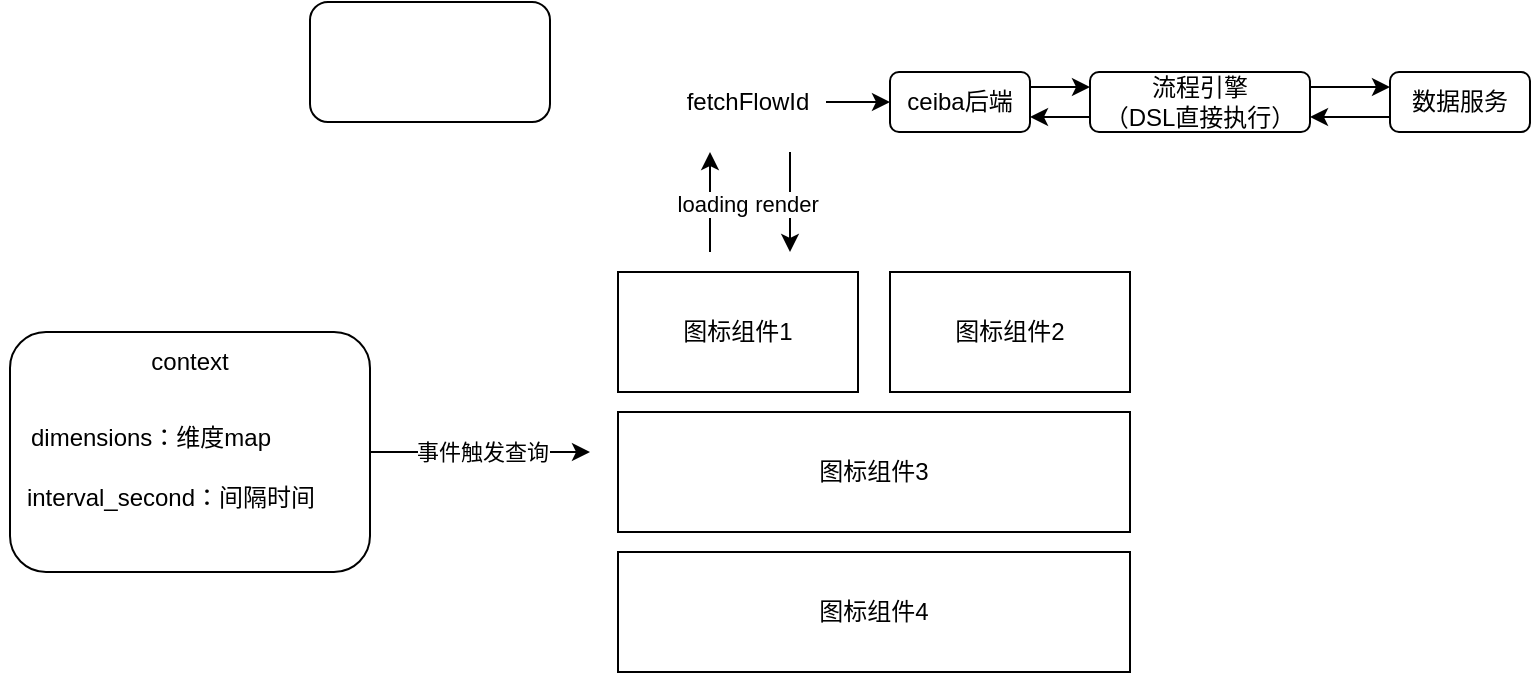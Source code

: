 <mxfile version="24.5.5" type="github">
  <diagram name="Page-1" id="GCf7YkMAvtA50YO5VCFE">
    <mxGraphModel dx="1102" dy="539" grid="1" gridSize="10" guides="1" tooltips="1" connect="1" arrows="1" fold="1" page="1" pageScale="1" pageWidth="827" pageHeight="1169" math="0" shadow="0">
      <root>
        <mxCell id="0" />
        <mxCell id="1" parent="0" />
        <mxCell id="3Bvu3zdp8uRVkXlmnBvo-9" style="edgeStyle=orthogonalEdgeStyle;rounded=0;orthogonalLoop=1;jettySize=auto;html=1;exitX=1;exitY=0.5;exitDx=0;exitDy=0;" edge="1" parent="1" source="3Bvu3zdp8uRVkXlmnBvo-7">
          <mxGeometry relative="1" as="geometry">
            <mxPoint x="400" y="460" as="targetPoint" />
          </mxGeometry>
        </mxCell>
        <mxCell id="3Bvu3zdp8uRVkXlmnBvo-10" value="事件触发查询" style="edgeLabel;html=1;align=center;verticalAlign=middle;resizable=0;points=[];" vertex="1" connectable="0" parent="3Bvu3zdp8uRVkXlmnBvo-9">
          <mxGeometry x="-0.006" y="1" relative="1" as="geometry">
            <mxPoint as="offset" />
          </mxGeometry>
        </mxCell>
        <mxCell id="3Bvu3zdp8uRVkXlmnBvo-7" value="" style="rounded=1;whiteSpace=wrap;html=1;" vertex="1" parent="1">
          <mxGeometry x="110" y="400" width="180" height="120" as="geometry" />
        </mxCell>
        <mxCell id="3Bvu3zdp8uRVkXlmnBvo-1" value="图标组件1" style="rounded=0;whiteSpace=wrap;html=1;" vertex="1" parent="1">
          <mxGeometry x="414" y="370" width="120" height="60" as="geometry" />
        </mxCell>
        <mxCell id="3Bvu3zdp8uRVkXlmnBvo-2" value="图标组件2" style="rounded=0;whiteSpace=wrap;html=1;" vertex="1" parent="1">
          <mxGeometry x="550" y="370" width="120" height="60" as="geometry" />
        </mxCell>
        <mxCell id="3Bvu3zdp8uRVkXlmnBvo-3" value="图标组件3" style="rounded=0;whiteSpace=wrap;html=1;" vertex="1" parent="1">
          <mxGeometry x="414" y="440" width="256" height="60" as="geometry" />
        </mxCell>
        <mxCell id="3Bvu3zdp8uRVkXlmnBvo-4" value="图标组件4" style="rounded=0;whiteSpace=wrap;html=1;" vertex="1" parent="1">
          <mxGeometry x="414" y="510" width="256" height="60" as="geometry" />
        </mxCell>
        <mxCell id="3Bvu3zdp8uRVkXlmnBvo-5" value="dimensions：维度map" style="text;html=1;align=center;verticalAlign=middle;resizable=0;points=[];autosize=1;strokeColor=none;fillColor=none;" vertex="1" parent="1">
          <mxGeometry x="110" y="438" width="140" height="30" as="geometry" />
        </mxCell>
        <mxCell id="3Bvu3zdp8uRVkXlmnBvo-6" value="interval_second：间隔时间" style="text;html=1;align=center;verticalAlign=middle;resizable=0;points=[];autosize=1;strokeColor=none;fillColor=none;" vertex="1" parent="1">
          <mxGeometry x="105" y="468" width="170" height="30" as="geometry" />
        </mxCell>
        <mxCell id="3Bvu3zdp8uRVkXlmnBvo-8" value="context" style="text;html=1;align=center;verticalAlign=middle;whiteSpace=wrap;rounded=0;" vertex="1" parent="1">
          <mxGeometry x="170" y="400" width="60" height="30" as="geometry" />
        </mxCell>
        <mxCell id="3Bvu3zdp8uRVkXlmnBvo-15" style="edgeStyle=orthogonalEdgeStyle;rounded=0;orthogonalLoop=1;jettySize=auto;html=1;exitX=1;exitY=0.5;exitDx=0;exitDy=0;" edge="1" parent="1" source="3Bvu3zdp8uRVkXlmnBvo-12">
          <mxGeometry relative="1" as="geometry">
            <mxPoint x="550" y="285" as="targetPoint" />
          </mxGeometry>
        </mxCell>
        <mxCell id="3Bvu3zdp8uRVkXlmnBvo-12" value="fetchFlowId" style="text;html=1;align=center;verticalAlign=middle;whiteSpace=wrap;rounded=0;" vertex="1" parent="1">
          <mxGeometry x="440" y="270" width="78" height="30" as="geometry" />
        </mxCell>
        <mxCell id="3Bvu3zdp8uRVkXlmnBvo-22" style="edgeStyle=orthogonalEdgeStyle;rounded=0;orthogonalLoop=1;jettySize=auto;html=1;exitX=1;exitY=0.25;exitDx=0;exitDy=0;entryX=0;entryY=0.25;entryDx=0;entryDy=0;" edge="1" parent="1" source="3Bvu3zdp8uRVkXlmnBvo-17" target="3Bvu3zdp8uRVkXlmnBvo-18">
          <mxGeometry relative="1" as="geometry" />
        </mxCell>
        <mxCell id="3Bvu3zdp8uRVkXlmnBvo-17" value="ceiba后端" style="rounded=1;whiteSpace=wrap;html=1;" vertex="1" parent="1">
          <mxGeometry x="550" y="270" width="70" height="30" as="geometry" />
        </mxCell>
        <mxCell id="3Bvu3zdp8uRVkXlmnBvo-23" style="edgeStyle=orthogonalEdgeStyle;rounded=0;orthogonalLoop=1;jettySize=auto;html=1;exitX=1;exitY=0.25;exitDx=0;exitDy=0;entryX=0;entryY=0.25;entryDx=0;entryDy=0;" edge="1" parent="1" source="3Bvu3zdp8uRVkXlmnBvo-18" target="3Bvu3zdp8uRVkXlmnBvo-20">
          <mxGeometry relative="1" as="geometry" />
        </mxCell>
        <mxCell id="3Bvu3zdp8uRVkXlmnBvo-25" style="edgeStyle=orthogonalEdgeStyle;rounded=0;orthogonalLoop=1;jettySize=auto;html=1;exitX=0;exitY=0.75;exitDx=0;exitDy=0;entryX=1;entryY=0.75;entryDx=0;entryDy=0;" edge="1" parent="1" source="3Bvu3zdp8uRVkXlmnBvo-18" target="3Bvu3zdp8uRVkXlmnBvo-17">
          <mxGeometry relative="1" as="geometry" />
        </mxCell>
        <mxCell id="3Bvu3zdp8uRVkXlmnBvo-18" value="流程引擎&lt;div&gt;（DSL直接执行）&lt;/div&gt;" style="rounded=1;whiteSpace=wrap;html=1;" vertex="1" parent="1">
          <mxGeometry x="650" y="270" width="110" height="30" as="geometry" />
        </mxCell>
        <mxCell id="3Bvu3zdp8uRVkXlmnBvo-24" style="edgeStyle=orthogonalEdgeStyle;rounded=0;orthogonalLoop=1;jettySize=auto;html=1;exitX=0;exitY=0.75;exitDx=0;exitDy=0;entryX=1;entryY=0.75;entryDx=0;entryDy=0;" edge="1" parent="1" source="3Bvu3zdp8uRVkXlmnBvo-20" target="3Bvu3zdp8uRVkXlmnBvo-18">
          <mxGeometry relative="1" as="geometry" />
        </mxCell>
        <mxCell id="3Bvu3zdp8uRVkXlmnBvo-20" value="数据服务" style="rounded=1;whiteSpace=wrap;html=1;" vertex="1" parent="1">
          <mxGeometry x="800" y="270" width="70" height="30" as="geometry" />
        </mxCell>
        <mxCell id="3Bvu3zdp8uRVkXlmnBvo-26" value="" style="rounded=1;whiteSpace=wrap;html=1;" vertex="1" parent="1">
          <mxGeometry x="260" y="235" width="120" height="60" as="geometry" />
        </mxCell>
        <mxCell id="3Bvu3zdp8uRVkXlmnBvo-27" value="" style="endArrow=classic;html=1;rounded=0;" edge="1" parent="1">
          <mxGeometry width="50" height="50" relative="1" as="geometry">
            <mxPoint x="460" y="360" as="sourcePoint" />
            <mxPoint x="460" y="310" as="targetPoint" />
          </mxGeometry>
        </mxCell>
        <mxCell id="3Bvu3zdp8uRVkXlmnBvo-28" value="loading" style="edgeLabel;html=1;align=center;verticalAlign=middle;resizable=0;points=[];" vertex="1" connectable="0" parent="3Bvu3zdp8uRVkXlmnBvo-27">
          <mxGeometry x="-0.034" y="-1" relative="1" as="geometry">
            <mxPoint as="offset" />
          </mxGeometry>
        </mxCell>
        <mxCell id="3Bvu3zdp8uRVkXlmnBvo-29" value="" style="endArrow=classic;html=1;rounded=0;" edge="1" parent="1">
          <mxGeometry width="50" height="50" relative="1" as="geometry">
            <mxPoint x="500" y="310" as="sourcePoint" />
            <mxPoint x="500" y="360" as="targetPoint" />
          </mxGeometry>
        </mxCell>
        <mxCell id="3Bvu3zdp8uRVkXlmnBvo-30" value="render" style="edgeLabel;html=1;align=center;verticalAlign=middle;resizable=0;points=[];" vertex="1" connectable="0" parent="3Bvu3zdp8uRVkXlmnBvo-29">
          <mxGeometry x="0.048" y="-2" relative="1" as="geometry">
            <mxPoint as="offset" />
          </mxGeometry>
        </mxCell>
      </root>
    </mxGraphModel>
  </diagram>
</mxfile>
